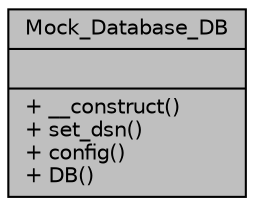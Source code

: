 digraph "Mock_Database_DB"
{
 // LATEX_PDF_SIZE
  edge [fontname="Helvetica",fontsize="10",labelfontname="Helvetica",labelfontsize="10"];
  node [fontname="Helvetica",fontsize="10",shape=record];
  Node1 [label="{Mock_Database_DB\n||+ __construct()\l+ set_dsn()\l+ config()\l+ DB()\l}",height=0.2,width=0.4,color="black", fillcolor="grey75", style="filled", fontcolor="black",tooltip=" "];
}
